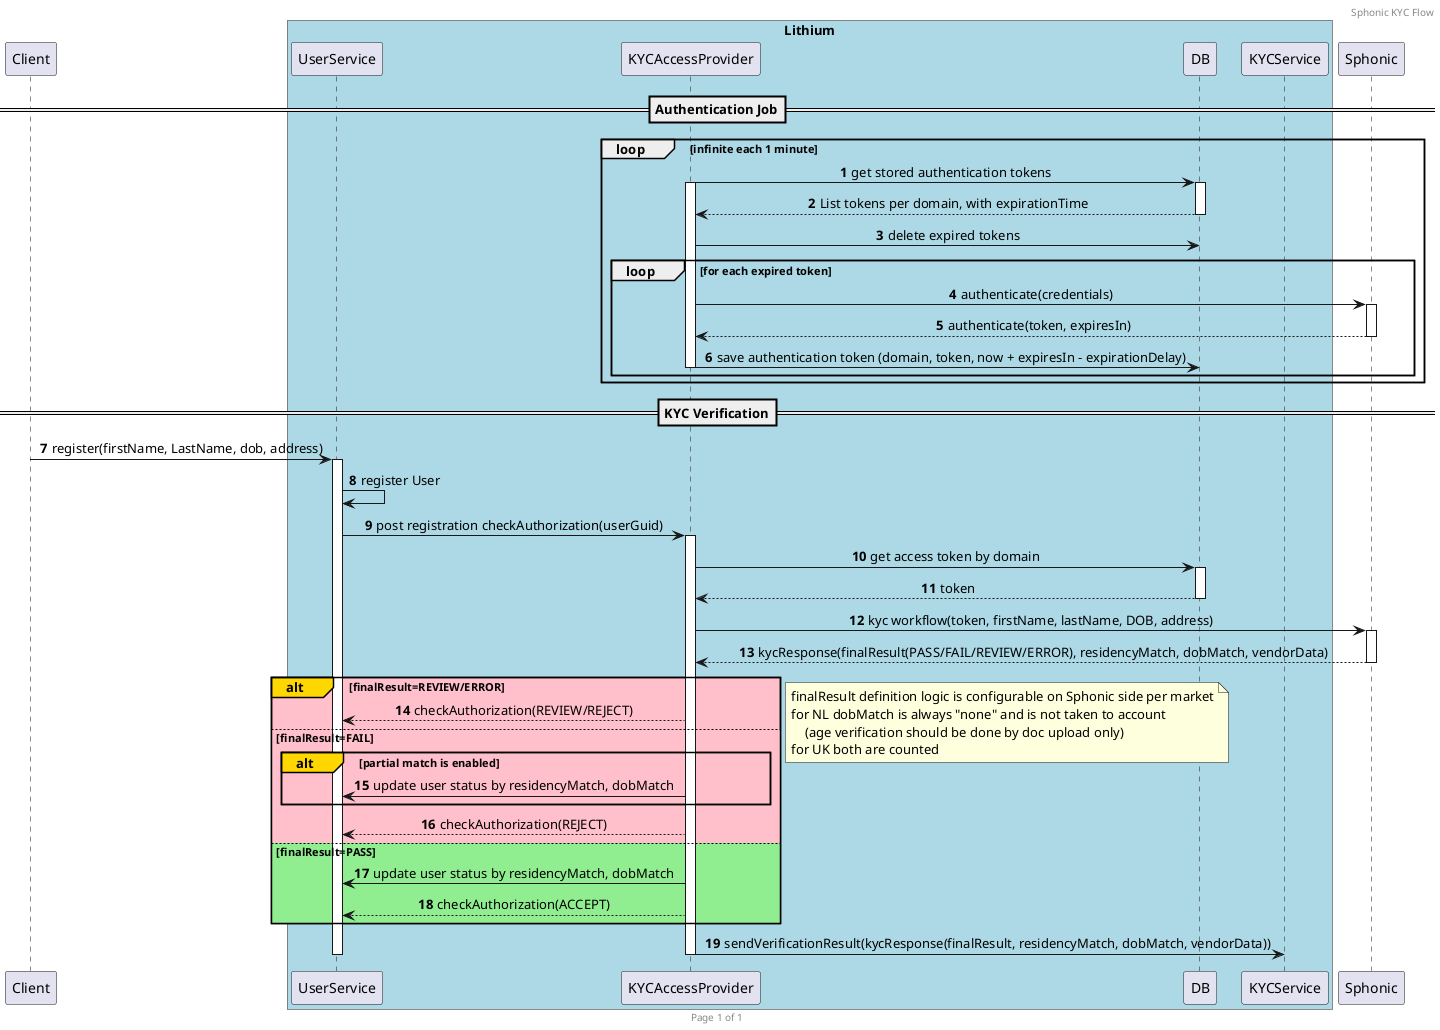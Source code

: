 .Sphonic KYC Flow
[plantuml]
----

@startuml
header Sphonic KYC Flow
footer Page %page% of %lastpage%
skinparam sequenceMessageAlign center
participant Client
box "Lithium" #LightBlue
participant UserService
participant KYCAccessProvider
participant DB
participant KYCService
end box
participant Sphonic
autonumber

 ==Authentication Job==
 loop infinite each 1 minute
        KYCAccessProvider -> DB: get stored authentication tokens
        activate KYCAccessProvider
        activate DB
        DB --> KYCAccessProvider: List tokens per domain, with expirationTime
        deactivate DB
        KYCAccessProvider -> DB: delete expired tokens
        loop for each expired token
             KYCAccessProvider -> Sphonic: authenticate(credentials)
             activate Sphonic
             Sphonic --> KYCAccessProvider: authenticate(token, expiresIn)
             deactivate Sphonic
             KYCAccessProvider -> DB: save authentication token (domain, token, now + expiresIn - expirationDelay)
             deactivate KYCAccessProvider
        end

end
 ==KYC Verification==
Client -> UserService  : register(firstName, LastName, dob, address)
activate UserService
UserService-> UserService: register User
UserService -> KYCAccessProvider : post registration checkAuthorization(userGuid)
activate KYCAccessProvider
KYCAccessProvider -> DB: get access token by domain
activate DB
DB --> KYCAccessProvider: token
deactivate
KYCAccessProvider -> Sphonic: kyc workflow(token, firstName, lastName, DOB, address)
activate Sphonic
Sphonic --> KYCAccessProvider: kycResponse(finalResult(PASS/FAIL/REVIEW/ERROR), residencyMatch, dobMatch, vendorData)
deactivate Sphonic
alt#Gold #Pink finalResult=REVIEW/ERROR
    KYCAccessProvider --> UserService: checkAuthorization(REVIEW/REJECT)
else #Pink finalResult=FAIL
    alt#Gold partial match is enabled
    KYCAccessProvider -> UserService: update user status by residencyMatch, dobMatch

    end
    KYCAccessProvider --> UserService: checkAuthorization(REJECT)
else #LightGreen finalResult=PASS
    KYCAccessProvider -> UserService: update user status by residencyMatch, dobMatch
    KYCAccessProvider --> UserService: checkAuthorization(ACCEPT)
end
note right
    finalResult definition logic is configurable on Sphonic side per market
    for NL dobMatch is always "none" and is not taken to account
        (age verification should be done by doc upload only)
    for UK both are counted
end note
KYCAccessProvider -> KYCService: sendVerificationResult(kycResponse(finalResult, residencyMatch, dobMatch, vendorData))
deactivate KYCAccessProvider
deactivate UserService
@enduml
